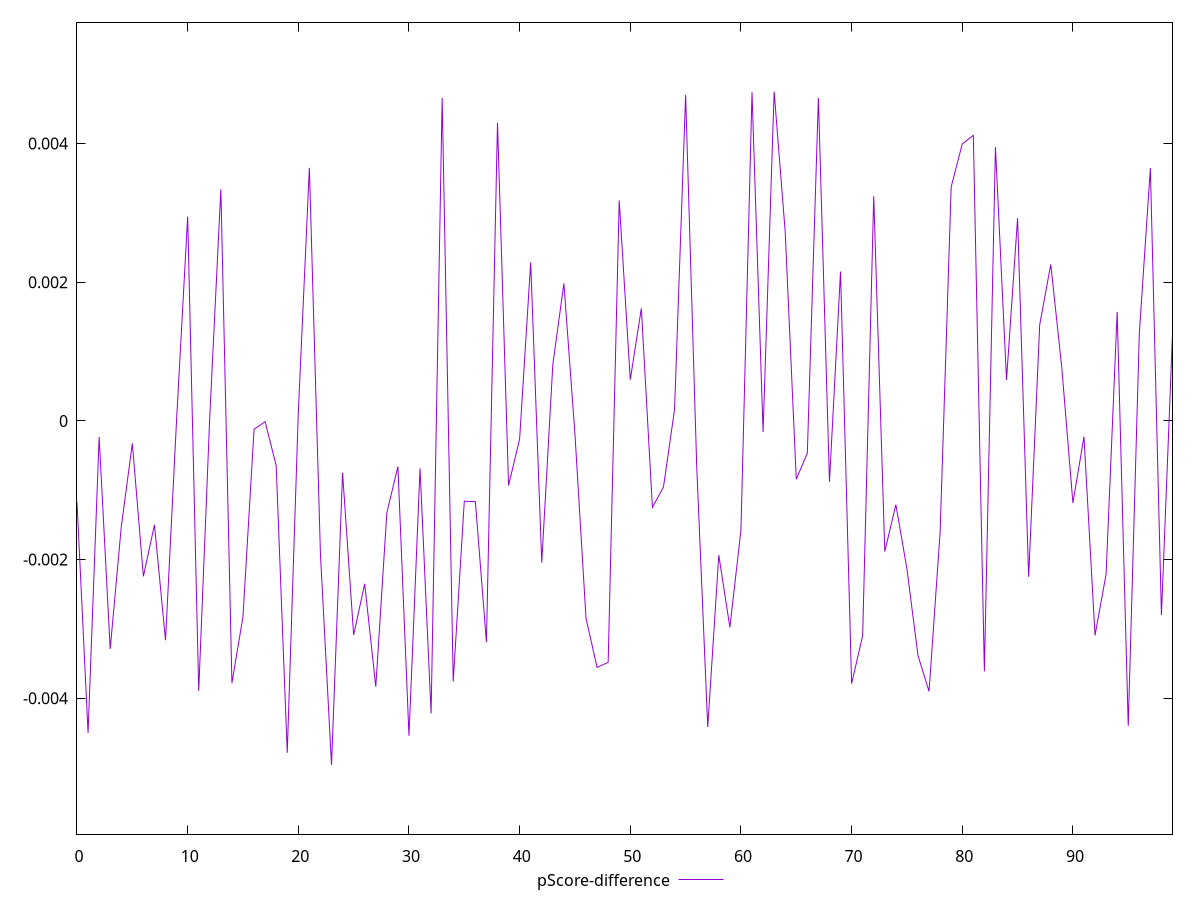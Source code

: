 reset

$pScoreDifference <<EOF
0 -0.001172491102540807
1 -0.004498228907307111
2 -0.00023212296253660725
3 -0.0032875453781108233
4 -0.001528749937731222
5 -0.0003250051830848699
6 -0.0022414516024177322
7 -0.0014990412694783073
8 -0.003162020114522046
9 0.00001678809487792865
10 0.002944066759779651
11 -0.0038917111009212357
12 0.00006738157604058159
13 0.003337040235007138
14 -0.0037802976105258956
15 -0.0028225298032414914
16 -0.00012099426597389495
17 -0.000010371310063761463
18 -0.0006448861012141593
19 -0.004784840592931383
20 0.0001235836648119104
21 0.003648173558949419
22 -0.0019238029474631935
23 -0.004957650026565896
24 -0.0007490717346246845
25 -0.0030858247278052753
26 -0.00234932094410778
27 -0.0038331412818978228
28 -0.0013252492968288676
29 -0.0006588406331377028
30 -0.004539767024565156
31 -0.0006842146317342923
32 -0.004216241087189432
33 0.004655688144223569
34 -0.0037560219097335645
35 -0.0011583648881388076
36 -0.0011640152727047104
37 -0.0031892283731888016
38 0.004300092868147254
39 -0.0009310489608230776
40 -0.0002602651950071033
41 0.0022849352976860304
42 -0.0020424464619929195
43 0.0008109567444941623
44 0.0019803733494518916
45 -0.00019043388627515423
46 -0.002848135115363082
47 -0.0035544838828176495
48 -0.0034805902257387666
49 0.003177068800802485
50 0.0005937430154823176
51 0.001621941217377132
52 -0.001246526251071467
53 -0.0009522182229390053
54 0.00016432169258195906
55 0.004699859711247645
56 -0.0006392300808731877
57 -0.004412596492346044
58 -0.001936557490335833
59 -0.002976202336250844
60 -0.0015773574248585387
61 0.0047372153060375455
62 -0.00016023494419370454
63 0.004746139924313275
64 0.0027247126539419186
65 -0.0008421588039356775
66 -0.00046439764938133177
67 0.004655744175141363
68 -0.0008788395691392559
69 0.002153111370685745
70 -0.00378886607979656
71 -0.0030957928575108262
72 0.0032393624407668353
73 -0.0018841265006318553
74 -0.0012069976367157231
75 -0.0021322123558921158
76 -0.0033836209532481787
77 -0.0039002834681388654
78 -0.0016071420492871358
79 0.003373821750040862
80 0.003992380027703968
81 0.0041167282894777335
82 -0.0036104182829304055
83 0.003947251381280492
84 0.0005904133590052263
85 0.002923386879193357
86 -0.002248546780456162
87 0.001387314624073488
88 0.002255445199319861
89 0.0007582710423836847
90 -0.0011833950074697785
91 -0.00022790191983179664
92 -0.0030914922713211057
93 -0.0022088164855217363
94 0.00157029167819156
95 -0.0043965616166180554
96 0.0012553742450130967
97 0.0036444220229812085
98 -0.0027990606490454484
99 0.0012549049721350958
EOF

set key outside below
set xrange [0:99]
set yrange [-0.005957650026565896:0.005746139924313275]
set trange [-0.005957650026565896:0.005746139924313275]
set terminal svg size 640, 500 enhanced background rgb 'white'
set output "report_00011_2021-02-09T10:53:21.242Z/first-contentful-paint/samples/pages+cached+noadtech+nomedia/pScore-difference/values.svg"

plot $pScoreDifference title "pScore-difference" with line

reset

